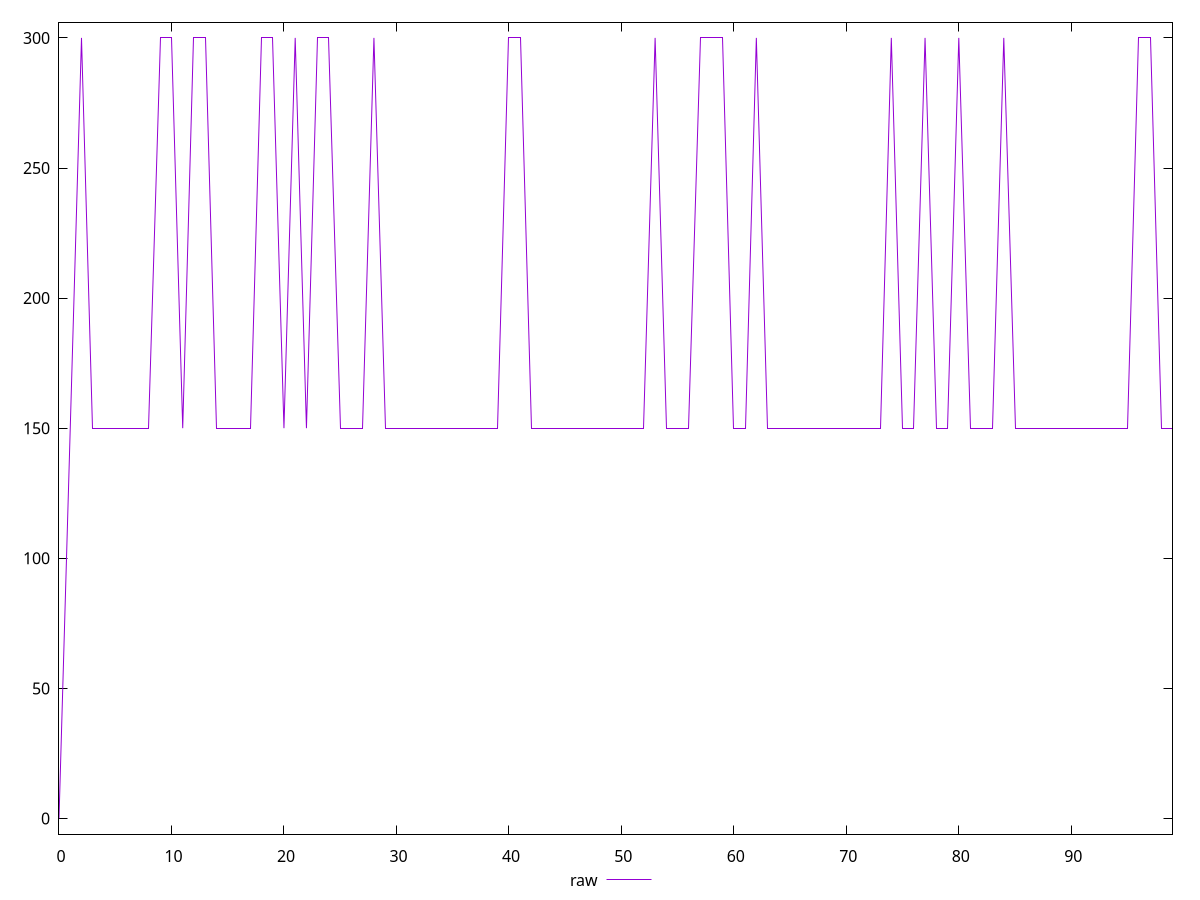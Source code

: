reset

$raw <<EOF
0 0
1 150
2 300
3 150
4 150
5 150
6 150
7 150
8 150
9 300
10 300
11 150
12 300
13 300
14 150
15 150
16 150
17 150
18 300
19 300
20 150
21 300
22 150
23 300
24 300
25 150
26 150
27 150
28 300
29 150
30 150
31 150
32 150
33 150
34 150
35 150
36 150
37 150
38 150
39 150
40 300
41 300
42 150
43 150
44 150
45 150
46 150
47 150
48 150
49 150
50 150
51 150
52 150
53 300
54 150
55 150
56 150
57 300
58 300
59 300
60 150
61 150
62 300
63 150
64 150
65 150
66 150
67 150
68 150
69 150
70 150
71 150
72 150
73 150
74 300
75 150
76 150
77 300
78 150
79 150
80 300
81 150
82 150
83 150
84 300
85 150
86 150
87 150
88 150
89 150
90 150
91 150
92 150
93 150
94 150
95 150
96 300
97 300
98 150
99 150
EOF

set key outside below
set xrange [0:99]
set yrange [-6:306]
set trange [-6:306]
set terminal svg size 640, 500 enhanced background rgb 'white'
set output "report_00026_2021-02-22T21:38:55.199Z/offscreen-images/samples/pages/raw/values.svg"

plot $raw title "raw" with line

reset
